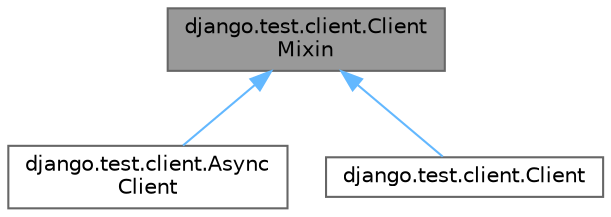 digraph "django.test.client.ClientMixin"
{
 // LATEX_PDF_SIZE
  bgcolor="transparent";
  edge [fontname=Helvetica,fontsize=10,labelfontname=Helvetica,labelfontsize=10];
  node [fontname=Helvetica,fontsize=10,shape=box,height=0.2,width=0.4];
  Node1 [id="Node000001",label="django.test.client.Client\lMixin",height=0.2,width=0.4,color="gray40", fillcolor="grey60", style="filled", fontcolor="black",tooltip=" "];
  Node1 -> Node2 [id="edge3_Node000001_Node000002",dir="back",color="steelblue1",style="solid",tooltip=" "];
  Node2 [id="Node000002",label="django.test.client.Async\lClient",height=0.2,width=0.4,color="gray40", fillcolor="white", style="filled",URL="$classdjango_1_1test_1_1client_1_1AsyncClient.html",tooltip=" "];
  Node1 -> Node3 [id="edge4_Node000001_Node000003",dir="back",color="steelblue1",style="solid",tooltip=" "];
  Node3 [id="Node000003",label="django.test.client.Client",height=0.2,width=0.4,color="gray40", fillcolor="white", style="filled",URL="$classdjango_1_1test_1_1client_1_1Client.html",tooltip=" "];
}
